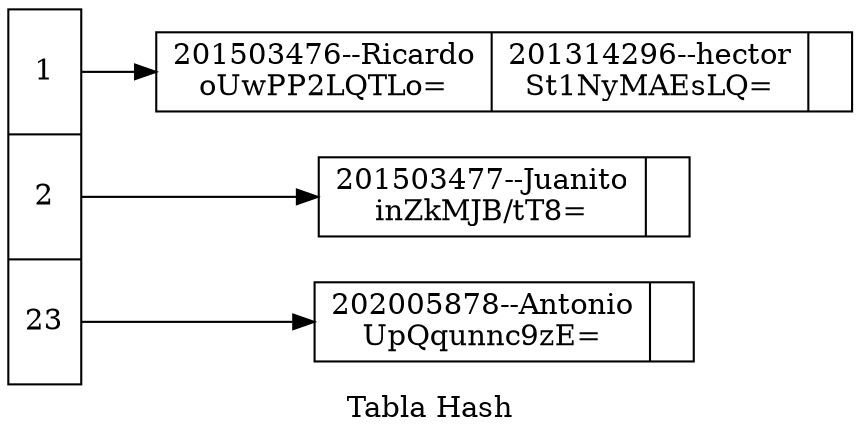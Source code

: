 digraph TablaHas{
nodesep=0.08;
rankdir=LR;
node [shape=record,width=0.1,height=0.1];
nodo0 [label = "  <f0>1| <f1>2| <f2>23 " , height=2.5];
nodo1[label = " {201503476--Ricardo\noUwPP2LQTLo=|201314296--hector\nSt1NyMAEsLQ=|}"];
nodo2[label = " {201503477--Juanito\ninZkMJB/tT8=|}"];
nodo3[label = " {202005878--Antonio\nUpQqunnc9zE=|}"];

nodo0:f0->nodo1
nodo0:f1->nodo2
nodo0:f2->nodo3
label = " Tabla Hash "; 
}

